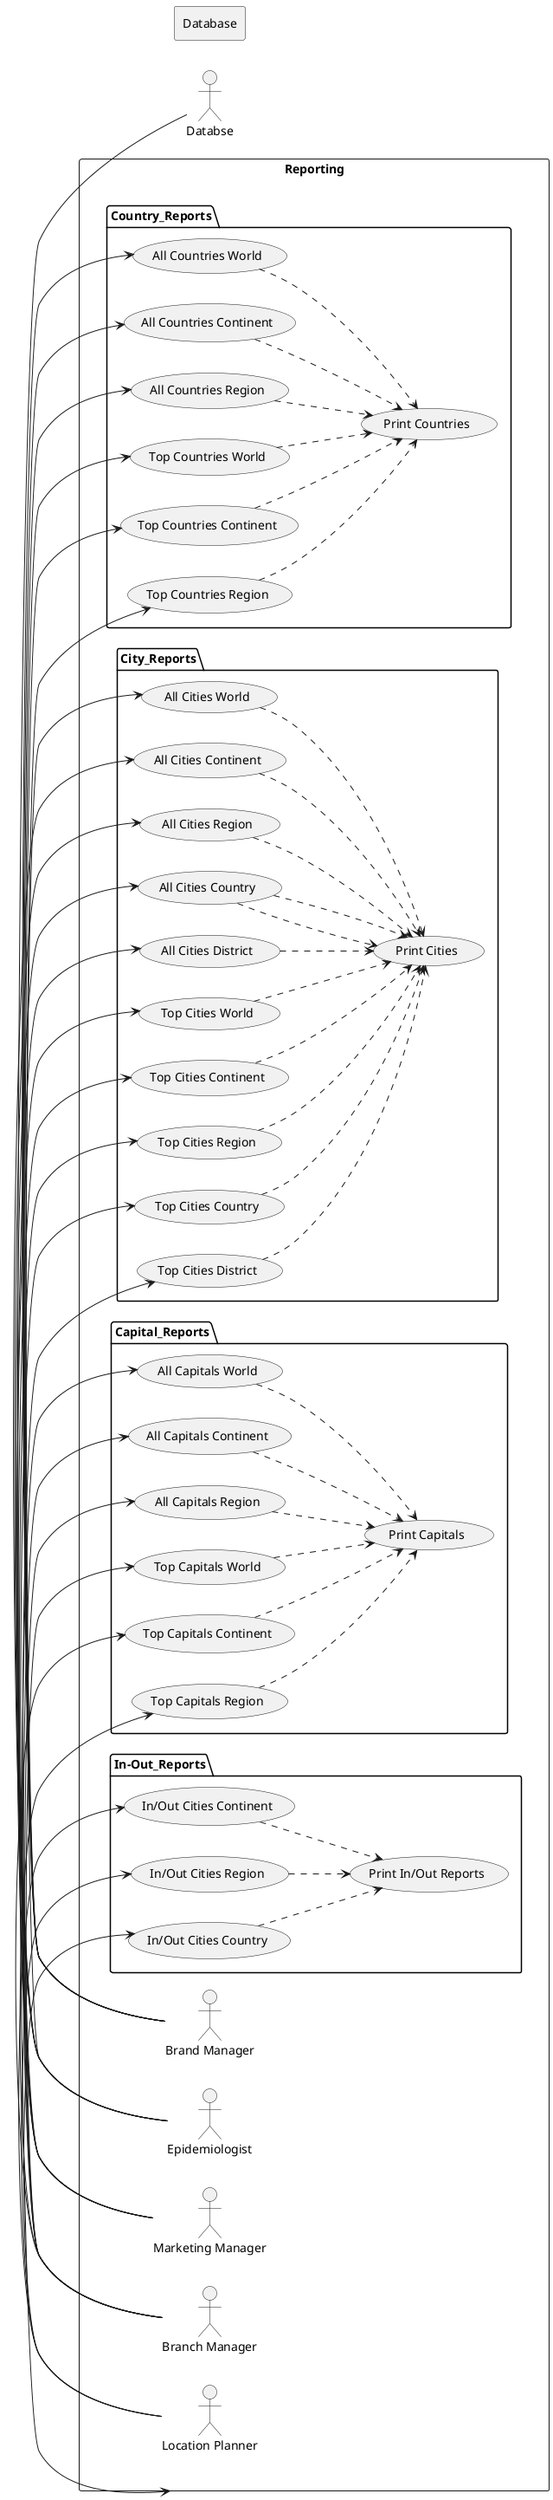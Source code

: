 @startuml
left to right direction

rectangle Database

rectangle Reporting {

actor BM as "Brand Manager"
actor ED as "Epidemiologist"
actor MM as "Marketing Manager"
actor BR as "Branch Manager"
actor LP as "Location Planner"

package Country_Reports {
  usecase "All Countries World" as UC1
  usecase "All Countries Continent" as UC2
  usecase "All Countries Region" as UC3
  usecase "Top Countries World" as UC4
  usecase "Top Countries Continent" as UC5
  usecase "Top Countries Region" as UC6
  usecase "Print Countries" as UCa
  }

package City_Reports {
  usecase "All Cities World" as UC7
  usecase "All Cities Continent" as UC8
  usecase "All Cities Region" as UC9
  usecase "All Cities Country" as UC10
  usecase "All Cities District" as UC11
  usecase "Top Cities World" as UC12
  usecase "Top Cities Continent" as UC13
  usecase "Top Cities Region" as UC14
  usecase "Top Cities Country" as UC15
  usecase "Top Cities District" as UC16
  usecase "Print Cities" as UCb
  }

package Capital_Reports {
  usecase "All Capitals World" as UC17
  usecase "All Capitals Continent" as UC18
  usecase "All Capitals Region" as UC19
  usecase "Top Capitals World" as UC20
  usecase "Top Capitals Continent" as UC21
  usecase "Top Capitals Region" as UC22
  usecase "Print Capitals" as UCc
  }

package In-Out_Reports {
  usecase "In/Out Cities Continent" as UC23
  usecase "In/Out Cities Region" as UC24
  usecase "In/Out Cities Country" as UC25
  usecase "Print In/Out Reports" as UCd
  }
  }

  BM -> UC1
  BM -> UC2
  BM -> UC3
  BM -> UC4
  BM -> UC5
  BM -> UC6
  UC1 ..> UCa
  UC2 ..> UCa
  UC3 ..> UCa
  UC4 ..> UCa
  UC5 ..> UCa
  UC6 ..> UCa

  ED -> UC7
  ED -> UC8
  ED -> UC9
  ED -> UC10
  ED -> UC11
  MM -> UC12
  MM -> UC13
  MM -> UC14
  MM -> UC15
  MM -> UC16
  UC7 ..> UCb
  UC8 ..> UCb
  UC9 ..> UCb
  UC10 ..> UCb
  UC10 ..> UCb
  UC11 ..> UCb
  UC12 ..> UCb
  UC13 ..> UCb
  UC14 ..> UCb
  UC15 ..> UCb
  UC16 ..> UCb

  BR -> UC17
  BR -> UC18
  BR -> UC19
  BR -> UC20
  BR -> UC21
  BR -> UC22
  UC17 ..> UCc
  UC18 ..> UCc
  UC19 ..> UCc
  UC20 ..> UCc
  UC21 ..> UCc
  UC22 ..> UCc

  LP -> UC23
  LP -> UC24
  LP -> UC25
  UC23 ..> UCd
  UC24 ..> UCd
  UC25 ..> UCd

Databse -> Reporting


@enduml